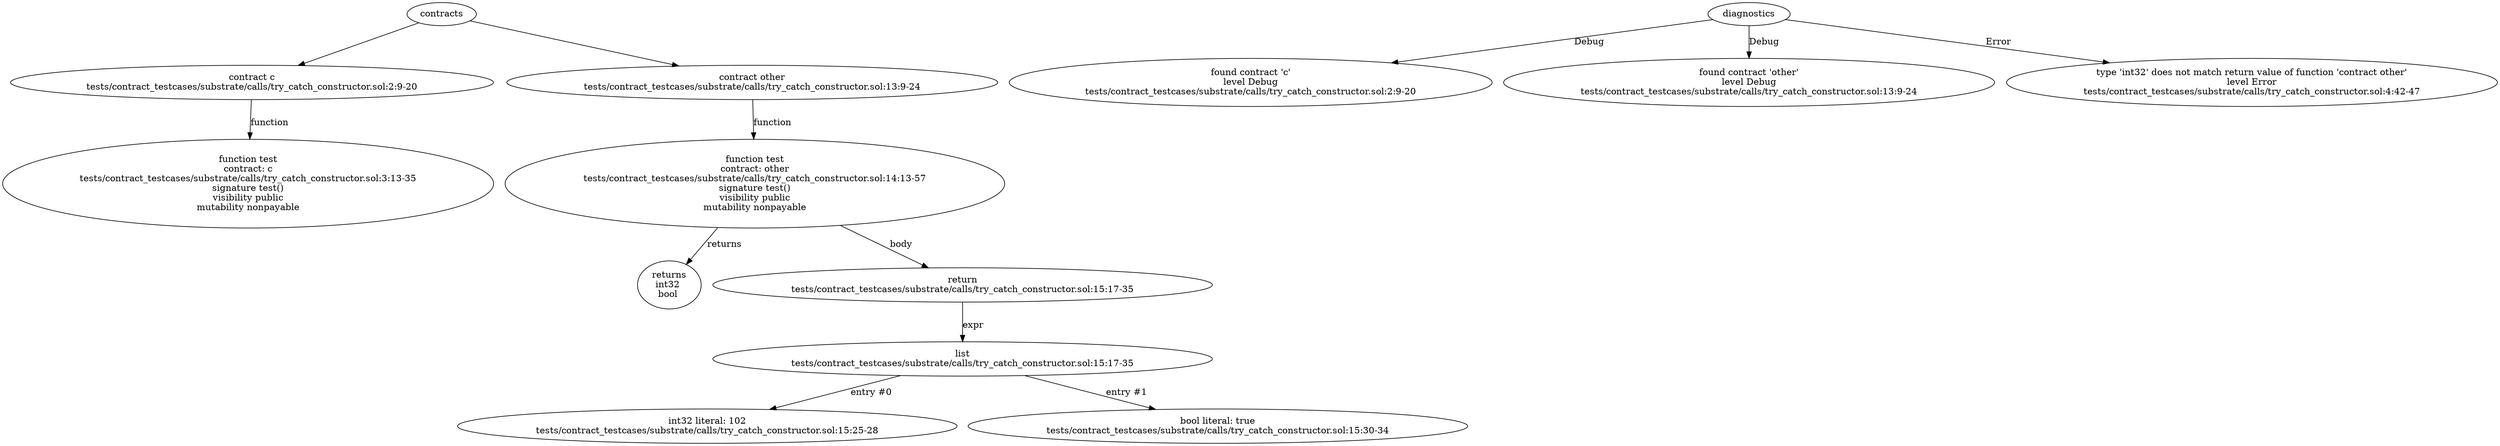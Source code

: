 strict digraph "tests/contract_testcases/substrate/calls/try_catch_constructor.sol" {
	contract [label="contract c\ntests/contract_testcases/substrate/calls/try_catch_constructor.sol:2:9-20"]
	test [label="function test\ncontract: c\ntests/contract_testcases/substrate/calls/try_catch_constructor.sol:3:13-35\nsignature test()\nvisibility public\nmutability nonpayable"]
	contract_3 [label="contract other\ntests/contract_testcases/substrate/calls/try_catch_constructor.sol:13:9-24"]
	test_4 [label="function test\ncontract: other\ntests/contract_testcases/substrate/calls/try_catch_constructor.sol:14:13-57\nsignature test()\nvisibility public\nmutability nonpayable"]
	returns [label="returns\nint32 \nbool "]
	return [label="return\ntests/contract_testcases/substrate/calls/try_catch_constructor.sol:15:17-35"]
	list [label="list\ntests/contract_testcases/substrate/calls/try_catch_constructor.sol:15:17-35"]
	number_literal [label="int32 literal: 102\ntests/contract_testcases/substrate/calls/try_catch_constructor.sol:15:25-28"]
	bool_literal [label="bool literal: true\ntests/contract_testcases/substrate/calls/try_catch_constructor.sol:15:30-34"]
	diagnostic [label="found contract 'c'\nlevel Debug\ntests/contract_testcases/substrate/calls/try_catch_constructor.sol:2:9-20"]
	diagnostic_12 [label="found contract 'other'\nlevel Debug\ntests/contract_testcases/substrate/calls/try_catch_constructor.sol:13:9-24"]
	diagnostic_13 [label="type 'int32' does not match return value of function 'contract other'\nlevel Error\ntests/contract_testcases/substrate/calls/try_catch_constructor.sol:4:42-47"]
	contracts -> contract
	contract -> test [label="function"]
	contracts -> contract_3
	contract_3 -> test_4 [label="function"]
	test_4 -> returns [label="returns"]
	test_4 -> return [label="body"]
	return -> list [label="expr"]
	list -> number_literal [label="entry #0"]
	list -> bool_literal [label="entry #1"]
	diagnostics -> diagnostic [label="Debug"]
	diagnostics -> diagnostic_12 [label="Debug"]
	diagnostics -> diagnostic_13 [label="Error"]
}
